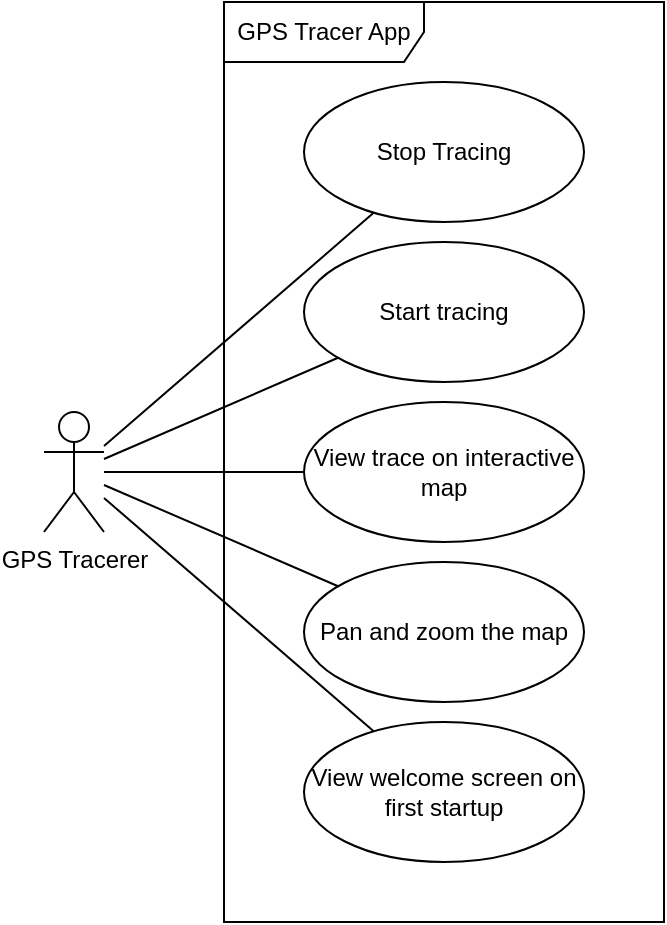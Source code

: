 <mxfile version="20.8.16" type="device" pages="2"><diagram name="Usecase" id="ZsZfYsv11gqWUeqSSOy9"><mxGraphModel dx="1434" dy="838" grid="1" gridSize="10" guides="1" tooltips="1" connect="1" arrows="1" fold="1" page="1" pageScale="1" pageWidth="2000" pageHeight="2000" math="0" shadow="0"><root><mxCell id="0"/><mxCell id="1" parent="0"/><mxCell id="g7uA3-hAi8ndHLZ2qIhf-8" style="rounded=0;orthogonalLoop=1;jettySize=auto;html=1;endArrow=none;endFill=0;" parent="1" source="g7uA3-hAi8ndHLZ2qIhf-1" target="g7uA3-hAi8ndHLZ2qIhf-4" edge="1"><mxGeometry relative="1" as="geometry"/></mxCell><mxCell id="g7uA3-hAi8ndHLZ2qIhf-9" style="edgeStyle=none;rounded=0;orthogonalLoop=1;jettySize=auto;html=1;endArrow=none;endFill=0;" parent="1" source="g7uA3-hAi8ndHLZ2qIhf-1" target="g7uA3-hAi8ndHLZ2qIhf-5" edge="1"><mxGeometry relative="1" as="geometry"/></mxCell><mxCell id="g7uA3-hAi8ndHLZ2qIhf-10" style="edgeStyle=none;rounded=0;orthogonalLoop=1;jettySize=auto;html=1;endArrow=none;endFill=0;" parent="1" source="g7uA3-hAi8ndHLZ2qIhf-1" target="g7uA3-hAi8ndHLZ2qIhf-6" edge="1"><mxGeometry relative="1" as="geometry"/></mxCell><mxCell id="g7uA3-hAi8ndHLZ2qIhf-11" style="edgeStyle=none;rounded=0;orthogonalLoop=1;jettySize=auto;html=1;endArrow=none;endFill=0;" parent="1" source="g7uA3-hAi8ndHLZ2qIhf-1" target="g7uA3-hAi8ndHLZ2qIhf-7" edge="1"><mxGeometry relative="1" as="geometry"/></mxCell><mxCell id="fZ00J9Rh4Flkd50T166N-2" style="rounded=0;orthogonalLoop=1;jettySize=auto;html=1;endArrow=none;endFill=0;" parent="1" source="g7uA3-hAi8ndHLZ2qIhf-1" target="fZ00J9Rh4Flkd50T166N-1" edge="1"><mxGeometry relative="1" as="geometry"/></mxCell><mxCell id="g7uA3-hAi8ndHLZ2qIhf-1" value="GPS Tracerer" style="shape=umlActor;verticalLabelPosition=bottom;verticalAlign=top;html=1;" parent="1" vertex="1"><mxGeometry x="390" y="405" width="30" height="60" as="geometry"/></mxCell><mxCell id="g7uA3-hAi8ndHLZ2qIhf-2" value="GPS Tracer App" style="shape=umlFrame;whiteSpace=wrap;html=1;fillColor=none;pointerEvents=0;width=100;height=30;" parent="1" vertex="1"><mxGeometry x="480" y="200" width="220" height="460" as="geometry"/></mxCell><mxCell id="g7uA3-hAi8ndHLZ2qIhf-4" value="Stop Tracing" style="ellipse;whiteSpace=wrap;html=1;" parent="1" vertex="1"><mxGeometry x="520" y="240" width="140" height="70" as="geometry"/></mxCell><mxCell id="g7uA3-hAi8ndHLZ2qIhf-5" value="Start tracing" style="ellipse;whiteSpace=wrap;html=1;" parent="1" vertex="1"><mxGeometry x="520" y="320" width="140" height="70" as="geometry"/></mxCell><mxCell id="g7uA3-hAi8ndHLZ2qIhf-6" value="View trace on interactive map" style="ellipse;whiteSpace=wrap;html=1;" parent="1" vertex="1"><mxGeometry x="520" y="400" width="140" height="70" as="geometry"/></mxCell><mxCell id="g7uA3-hAi8ndHLZ2qIhf-7" value="Pan and zoom the map" style="ellipse;whiteSpace=wrap;html=1;" parent="1" vertex="1"><mxGeometry x="520" y="480" width="140" height="70" as="geometry"/></mxCell><mxCell id="fZ00J9Rh4Flkd50T166N-1" value="View welcome screen on first startup" style="ellipse;whiteSpace=wrap;html=1;" parent="1" vertex="1"><mxGeometry x="520" y="560" width="140" height="70" as="geometry"/></mxCell></root></mxGraphModel></diagram><diagram id="1Y0HUes67R7uju2pOCnp" name="Class"><mxGraphModel dx="1434" dy="838" grid="1" gridSize="10" guides="1" tooltips="1" connect="1" arrows="1" fold="1" page="1" pageScale="1" pageWidth="2000" pageHeight="2000" math="0" shadow="0"><root><mxCell id="0"/><mxCell id="1" parent="0"/><mxCell id="_B3jTkIUvXI4kC3LpK5H-1" value="Point" style="swimlane;fontStyle=1;align=center;verticalAlign=top;childLayout=stackLayout;horizontal=1;startSize=26;horizontalStack=0;resizeParent=1;resizeParentMax=0;resizeLast=0;collapsible=1;marginBottom=0;" vertex="1" parent="1"><mxGeometry x="240" y="160" width="160" height="130" as="geometry"/></mxCell><mxCell id="_B3jTkIUvXI4kC3LpK5H-2" value="+ lon: double" style="text;strokeColor=none;fillColor=none;align=left;verticalAlign=top;spacingLeft=4;spacingRight=4;overflow=hidden;rotatable=0;points=[[0,0.5],[1,0.5]];portConstraint=eastwest;" vertex="1" parent="_B3jTkIUvXI4kC3LpK5H-1"><mxGeometry y="26" width="160" height="26" as="geometry"/></mxCell><mxCell id="_B3jTkIUvXI4kC3LpK5H-5" value="+ lat: double" style="text;strokeColor=none;fillColor=none;align=left;verticalAlign=top;spacingLeft=4;spacingRight=4;overflow=hidden;rotatable=0;points=[[0,0.5],[1,0.5]];portConstraint=eastwest;" vertex="1" parent="_B3jTkIUvXI4kC3LpK5H-1"><mxGeometry y="52" width="160" height="26" as="geometry"/></mxCell><mxCell id="_B3jTkIUvXI4kC3LpK5H-6" value="+ timestamp: DateTime" style="text;strokeColor=none;fillColor=none;align=left;verticalAlign=top;spacingLeft=4;spacingRight=4;overflow=hidden;rotatable=0;points=[[0,0.5],[1,0.5]];portConstraint=eastwest;" vertex="1" parent="_B3jTkIUvXI4kC3LpK5H-1"><mxGeometry y="78" width="160" height="26" as="geometry"/></mxCell><mxCell id="_B3jTkIUvXI4kC3LpK5H-7" value="+ accuracy: double" style="text;strokeColor=none;fillColor=none;align=left;verticalAlign=top;spacingLeft=4;spacingRight=4;overflow=hidden;rotatable=0;points=[[0,0.5],[1,0.5]];portConstraint=eastwest;" vertex="1" parent="_B3jTkIUvXI4kC3LpK5H-1"><mxGeometry y="104" width="160" height="26" as="geometry"/></mxCell></root></mxGraphModel></diagram></mxfile>
